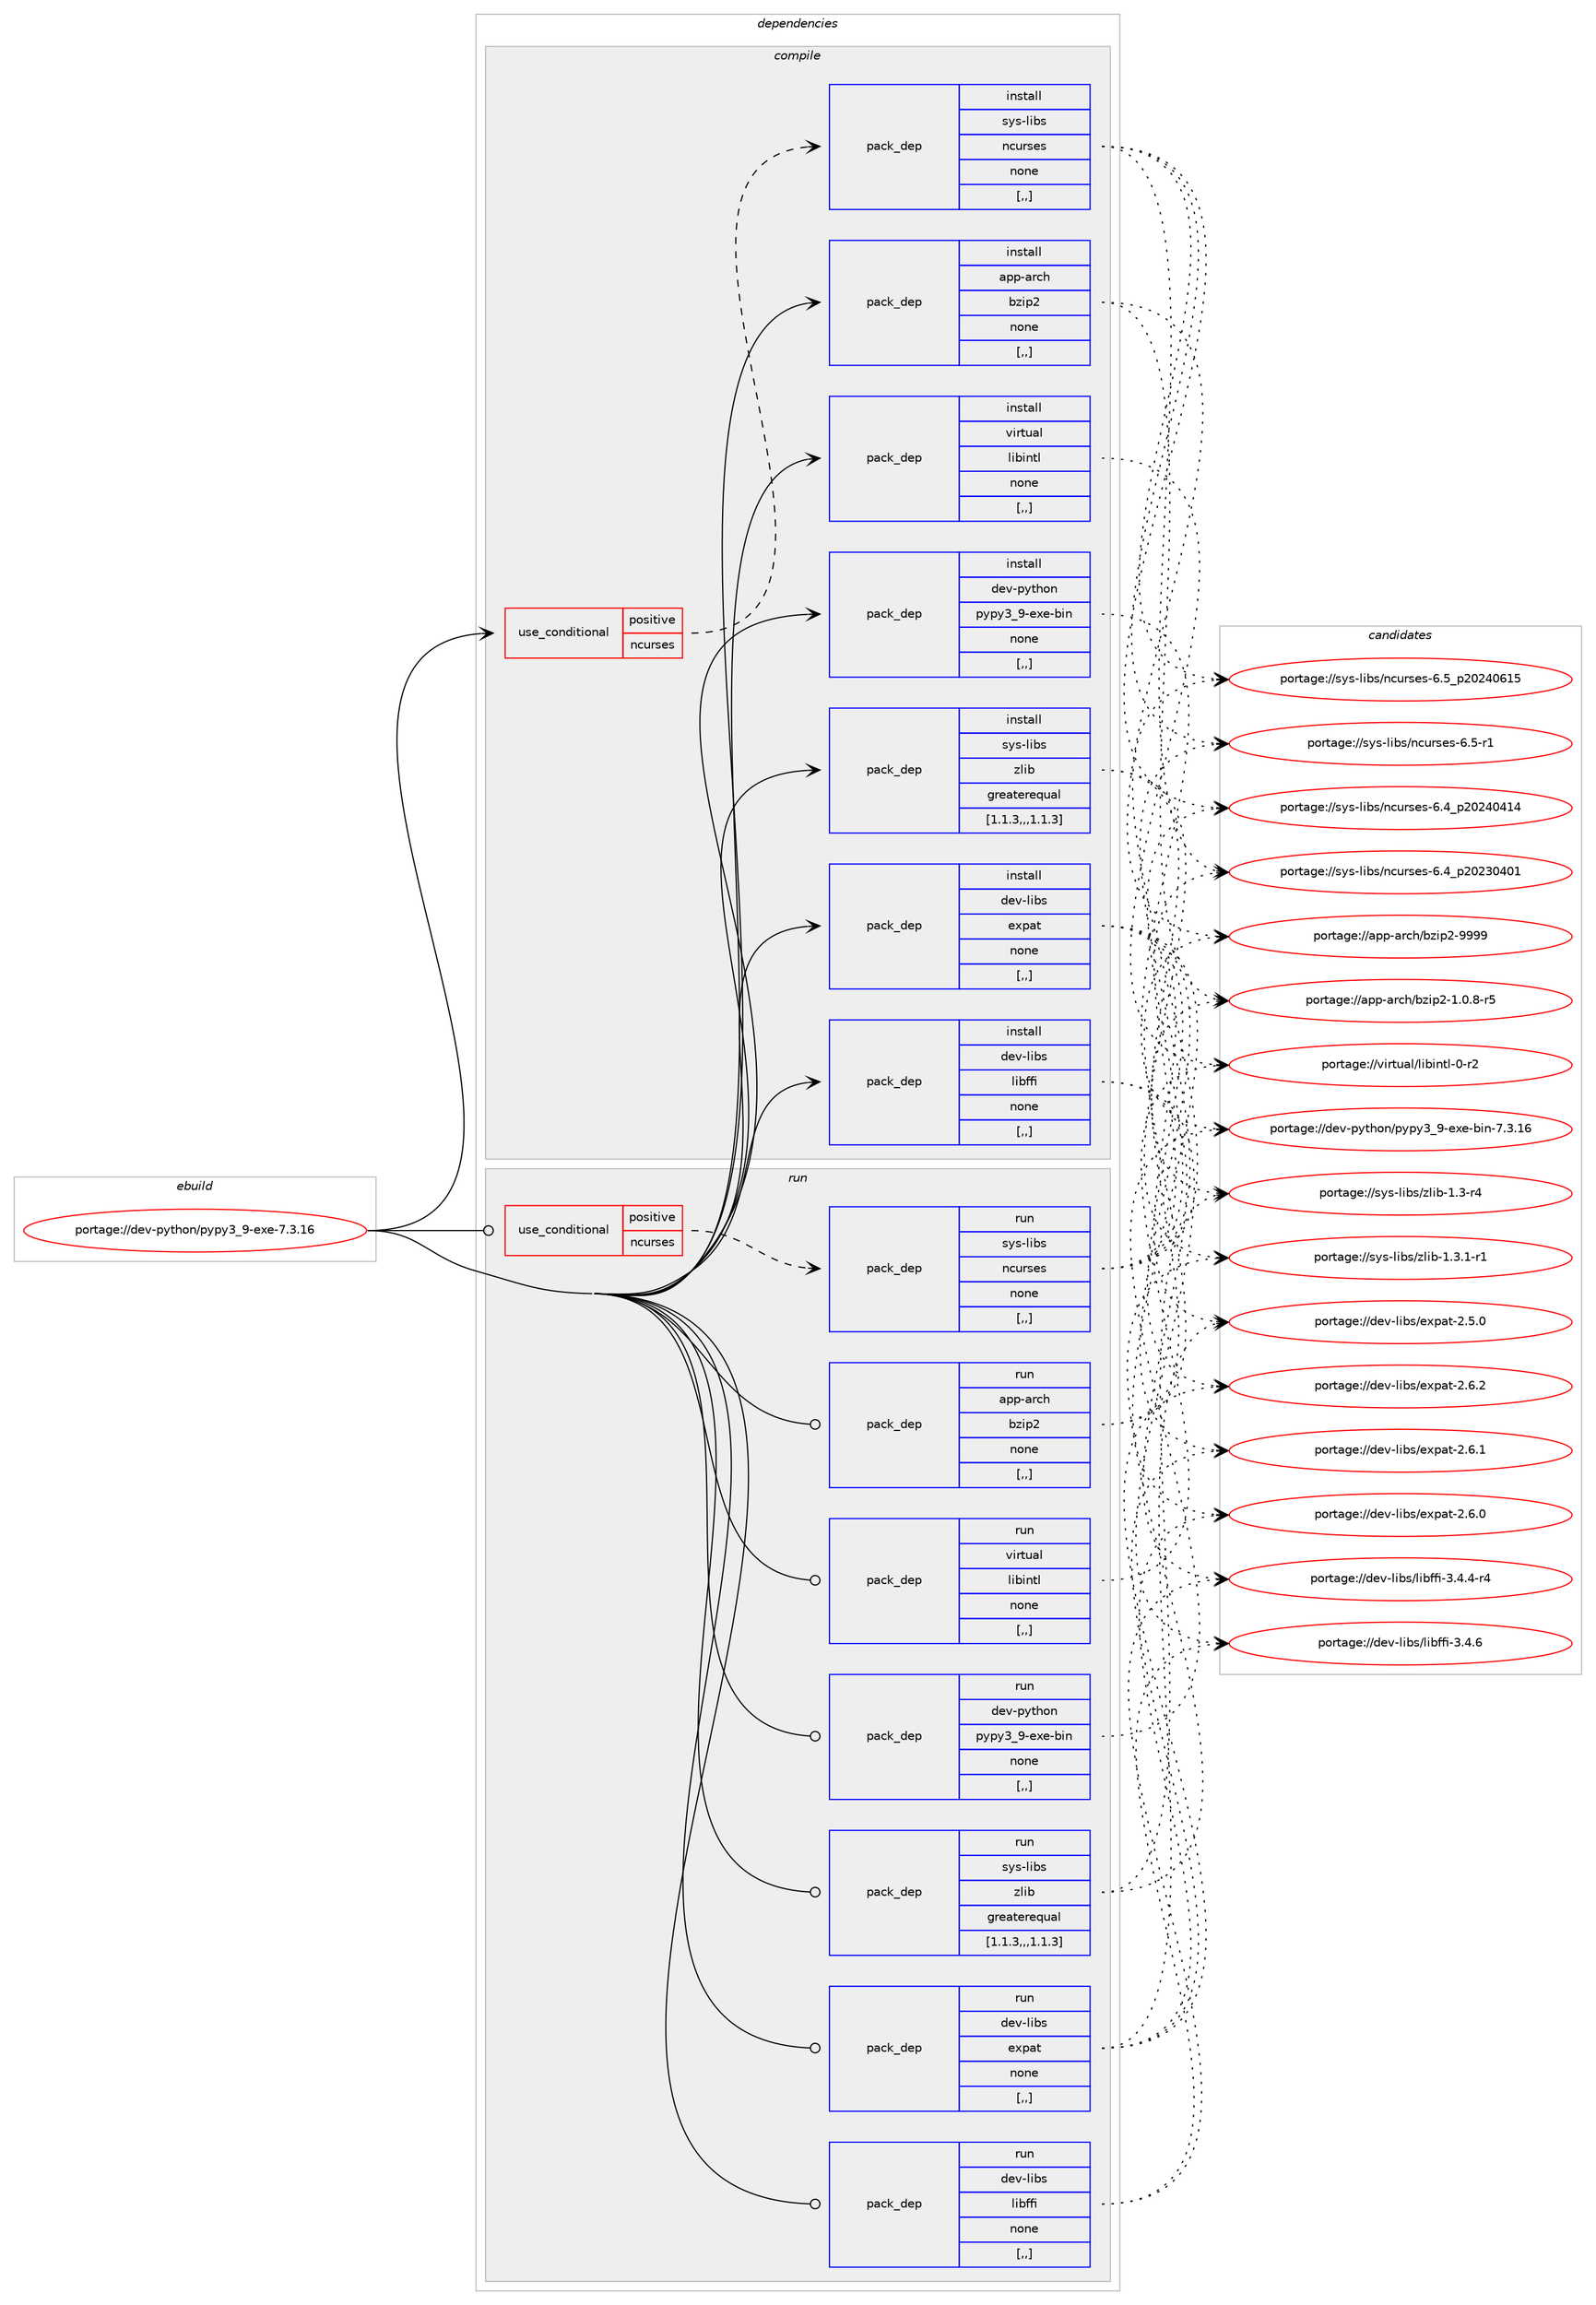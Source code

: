 digraph prolog {

# *************
# Graph options
# *************

newrank=true;
concentrate=true;
compound=true;
graph [rankdir=LR,fontname=Helvetica,fontsize=10,ranksep=1.5];#, ranksep=2.5, nodesep=0.2];
edge  [arrowhead=vee];
node  [fontname=Helvetica,fontsize=10];

# **********
# The ebuild
# **********

subgraph cluster_leftcol {
color=gray;
label=<<i>ebuild</i>>;
id [label="portage://dev-python/pypy3_9-exe-7.3.16", color=red, width=4, href="../dev-python/pypy3_9-exe-7.3.16.svg"];
}

# ****************
# The dependencies
# ****************

subgraph cluster_midcol {
color=gray;
label=<<i>dependencies</i>>;
subgraph cluster_compile {
fillcolor="#eeeeee";
style=filled;
label=<<i>compile</i>>;
subgraph cond37542 {
dependency158242 [label=<<TABLE BORDER="0" CELLBORDER="1" CELLSPACING="0" CELLPADDING="4"><TR><TD ROWSPAN="3" CELLPADDING="10">use_conditional</TD></TR><TR><TD>positive</TD></TR><TR><TD>ncurses</TD></TR></TABLE>>, shape=none, color=red];
subgraph pack119436 {
dependency158243 [label=<<TABLE BORDER="0" CELLBORDER="1" CELLSPACING="0" CELLPADDING="4" WIDTH="220"><TR><TD ROWSPAN="6" CELLPADDING="30">pack_dep</TD></TR><TR><TD WIDTH="110">install</TD></TR><TR><TD>sys-libs</TD></TR><TR><TD>ncurses</TD></TR><TR><TD>none</TD></TR><TR><TD>[,,]</TD></TR></TABLE>>, shape=none, color=blue];
}
dependency158242:e -> dependency158243:w [weight=20,style="dashed",arrowhead="vee"];
}
id:e -> dependency158242:w [weight=20,style="solid",arrowhead="vee"];
subgraph pack119437 {
dependency158244 [label=<<TABLE BORDER="0" CELLBORDER="1" CELLSPACING="0" CELLPADDING="4" WIDTH="220"><TR><TD ROWSPAN="6" CELLPADDING="30">pack_dep</TD></TR><TR><TD WIDTH="110">install</TD></TR><TR><TD>app-arch</TD></TR><TR><TD>bzip2</TD></TR><TR><TD>none</TD></TR><TR><TD>[,,]</TD></TR></TABLE>>, shape=none, color=blue];
}
id:e -> dependency158244:w [weight=20,style="solid",arrowhead="vee"];
subgraph pack119438 {
dependency158245 [label=<<TABLE BORDER="0" CELLBORDER="1" CELLSPACING="0" CELLPADDING="4" WIDTH="220"><TR><TD ROWSPAN="6" CELLPADDING="30">pack_dep</TD></TR><TR><TD WIDTH="110">install</TD></TR><TR><TD>dev-libs</TD></TR><TR><TD>expat</TD></TR><TR><TD>none</TD></TR><TR><TD>[,,]</TD></TR></TABLE>>, shape=none, color=blue];
}
id:e -> dependency158245:w [weight=20,style="solid",arrowhead="vee"];
subgraph pack119439 {
dependency158246 [label=<<TABLE BORDER="0" CELLBORDER="1" CELLSPACING="0" CELLPADDING="4" WIDTH="220"><TR><TD ROWSPAN="6" CELLPADDING="30">pack_dep</TD></TR><TR><TD WIDTH="110">install</TD></TR><TR><TD>dev-libs</TD></TR><TR><TD>libffi</TD></TR><TR><TD>none</TD></TR><TR><TD>[,,]</TD></TR></TABLE>>, shape=none, color=blue];
}
id:e -> dependency158246:w [weight=20,style="solid",arrowhead="vee"];
subgraph pack119440 {
dependency158247 [label=<<TABLE BORDER="0" CELLBORDER="1" CELLSPACING="0" CELLPADDING="4" WIDTH="220"><TR><TD ROWSPAN="6" CELLPADDING="30">pack_dep</TD></TR><TR><TD WIDTH="110">install</TD></TR><TR><TD>sys-libs</TD></TR><TR><TD>zlib</TD></TR><TR><TD>greaterequal</TD></TR><TR><TD>[1.1.3,,,1.1.3]</TD></TR></TABLE>>, shape=none, color=blue];
}
id:e -> dependency158247:w [weight=20,style="solid",arrowhead="vee"];
subgraph pack119441 {
dependency158248 [label=<<TABLE BORDER="0" CELLBORDER="1" CELLSPACING="0" CELLPADDING="4" WIDTH="220"><TR><TD ROWSPAN="6" CELLPADDING="30">pack_dep</TD></TR><TR><TD WIDTH="110">install</TD></TR><TR><TD>virtual</TD></TR><TR><TD>libintl</TD></TR><TR><TD>none</TD></TR><TR><TD>[,,]</TD></TR></TABLE>>, shape=none, color=blue];
}
id:e -> dependency158248:w [weight=20,style="solid",arrowhead="vee"];
subgraph pack119442 {
dependency158249 [label=<<TABLE BORDER="0" CELLBORDER="1" CELLSPACING="0" CELLPADDING="4" WIDTH="220"><TR><TD ROWSPAN="6" CELLPADDING="30">pack_dep</TD></TR><TR><TD WIDTH="110">install</TD></TR><TR><TD>dev-python</TD></TR><TR><TD>pypy3_9-exe-bin</TD></TR><TR><TD>none</TD></TR><TR><TD>[,,]</TD></TR></TABLE>>, shape=none, color=blue];
}
id:e -> dependency158249:w [weight=20,style="solid",arrowhead="vee"];
}
subgraph cluster_compileandrun {
fillcolor="#eeeeee";
style=filled;
label=<<i>compile and run</i>>;
}
subgraph cluster_run {
fillcolor="#eeeeee";
style=filled;
label=<<i>run</i>>;
subgraph cond37543 {
dependency158250 [label=<<TABLE BORDER="0" CELLBORDER="1" CELLSPACING="0" CELLPADDING="4"><TR><TD ROWSPAN="3" CELLPADDING="10">use_conditional</TD></TR><TR><TD>positive</TD></TR><TR><TD>ncurses</TD></TR></TABLE>>, shape=none, color=red];
subgraph pack119443 {
dependency158251 [label=<<TABLE BORDER="0" CELLBORDER="1" CELLSPACING="0" CELLPADDING="4" WIDTH="220"><TR><TD ROWSPAN="6" CELLPADDING="30">pack_dep</TD></TR><TR><TD WIDTH="110">run</TD></TR><TR><TD>sys-libs</TD></TR><TR><TD>ncurses</TD></TR><TR><TD>none</TD></TR><TR><TD>[,,]</TD></TR></TABLE>>, shape=none, color=blue];
}
dependency158250:e -> dependency158251:w [weight=20,style="dashed",arrowhead="vee"];
}
id:e -> dependency158250:w [weight=20,style="solid",arrowhead="odot"];
subgraph pack119444 {
dependency158252 [label=<<TABLE BORDER="0" CELLBORDER="1" CELLSPACING="0" CELLPADDING="4" WIDTH="220"><TR><TD ROWSPAN="6" CELLPADDING="30">pack_dep</TD></TR><TR><TD WIDTH="110">run</TD></TR><TR><TD>app-arch</TD></TR><TR><TD>bzip2</TD></TR><TR><TD>none</TD></TR><TR><TD>[,,]</TD></TR></TABLE>>, shape=none, color=blue];
}
id:e -> dependency158252:w [weight=20,style="solid",arrowhead="odot"];
subgraph pack119445 {
dependency158253 [label=<<TABLE BORDER="0" CELLBORDER="1" CELLSPACING="0" CELLPADDING="4" WIDTH="220"><TR><TD ROWSPAN="6" CELLPADDING="30">pack_dep</TD></TR><TR><TD WIDTH="110">run</TD></TR><TR><TD>dev-libs</TD></TR><TR><TD>expat</TD></TR><TR><TD>none</TD></TR><TR><TD>[,,]</TD></TR></TABLE>>, shape=none, color=blue];
}
id:e -> dependency158253:w [weight=20,style="solid",arrowhead="odot"];
subgraph pack119446 {
dependency158254 [label=<<TABLE BORDER="0" CELLBORDER="1" CELLSPACING="0" CELLPADDING="4" WIDTH="220"><TR><TD ROWSPAN="6" CELLPADDING="30">pack_dep</TD></TR><TR><TD WIDTH="110">run</TD></TR><TR><TD>dev-libs</TD></TR><TR><TD>libffi</TD></TR><TR><TD>none</TD></TR><TR><TD>[,,]</TD></TR></TABLE>>, shape=none, color=blue];
}
id:e -> dependency158254:w [weight=20,style="solid",arrowhead="odot"];
subgraph pack119447 {
dependency158255 [label=<<TABLE BORDER="0" CELLBORDER="1" CELLSPACING="0" CELLPADDING="4" WIDTH="220"><TR><TD ROWSPAN="6" CELLPADDING="30">pack_dep</TD></TR><TR><TD WIDTH="110">run</TD></TR><TR><TD>sys-libs</TD></TR><TR><TD>zlib</TD></TR><TR><TD>greaterequal</TD></TR><TR><TD>[1.1.3,,,1.1.3]</TD></TR></TABLE>>, shape=none, color=blue];
}
id:e -> dependency158255:w [weight=20,style="solid",arrowhead="odot"];
subgraph pack119448 {
dependency158256 [label=<<TABLE BORDER="0" CELLBORDER="1" CELLSPACING="0" CELLPADDING="4" WIDTH="220"><TR><TD ROWSPAN="6" CELLPADDING="30">pack_dep</TD></TR><TR><TD WIDTH="110">run</TD></TR><TR><TD>virtual</TD></TR><TR><TD>libintl</TD></TR><TR><TD>none</TD></TR><TR><TD>[,,]</TD></TR></TABLE>>, shape=none, color=blue];
}
id:e -> dependency158256:w [weight=20,style="solid",arrowhead="odot"];
subgraph pack119449 {
dependency158257 [label=<<TABLE BORDER="0" CELLBORDER="1" CELLSPACING="0" CELLPADDING="4" WIDTH="220"><TR><TD ROWSPAN="6" CELLPADDING="30">pack_dep</TD></TR><TR><TD WIDTH="110">run</TD></TR><TR><TD>dev-python</TD></TR><TR><TD>pypy3_9-exe-bin</TD></TR><TR><TD>none</TD></TR><TR><TD>[,,]</TD></TR></TABLE>>, shape=none, color=blue];
}
id:e -> dependency158257:w [weight=20,style="solid",arrowhead="odot"];
}
}

# **************
# The candidates
# **************

subgraph cluster_choices {
rank=same;
color=gray;
label=<<i>candidates</i>>;

subgraph choice119436 {
color=black;
nodesep=1;
choice1151211154510810598115471109911711411510111545544653951125048505248544953 [label="portage://sys-libs/ncurses-6.5_p20240615", color=red, width=4,href="../sys-libs/ncurses-6.5_p20240615.svg"];
choice11512111545108105981154711099117114115101115455446534511449 [label="portage://sys-libs/ncurses-6.5-r1", color=red, width=4,href="../sys-libs/ncurses-6.5-r1.svg"];
choice1151211154510810598115471109911711411510111545544652951125048505248524952 [label="portage://sys-libs/ncurses-6.4_p20240414", color=red, width=4,href="../sys-libs/ncurses-6.4_p20240414.svg"];
choice1151211154510810598115471109911711411510111545544652951125048505148524849 [label="portage://sys-libs/ncurses-6.4_p20230401", color=red, width=4,href="../sys-libs/ncurses-6.4_p20230401.svg"];
dependency158243:e -> choice1151211154510810598115471109911711411510111545544653951125048505248544953:w [style=dotted,weight="100"];
dependency158243:e -> choice11512111545108105981154711099117114115101115455446534511449:w [style=dotted,weight="100"];
dependency158243:e -> choice1151211154510810598115471109911711411510111545544652951125048505248524952:w [style=dotted,weight="100"];
dependency158243:e -> choice1151211154510810598115471109911711411510111545544652951125048505148524849:w [style=dotted,weight="100"];
}
subgraph choice119437 {
color=black;
nodesep=1;
choice971121124597114991044798122105112504557575757 [label="portage://app-arch/bzip2-9999", color=red, width=4,href="../app-arch/bzip2-9999.svg"];
choice971121124597114991044798122105112504549464846564511453 [label="portage://app-arch/bzip2-1.0.8-r5", color=red, width=4,href="../app-arch/bzip2-1.0.8-r5.svg"];
dependency158244:e -> choice971121124597114991044798122105112504557575757:w [style=dotted,weight="100"];
dependency158244:e -> choice971121124597114991044798122105112504549464846564511453:w [style=dotted,weight="100"];
}
subgraph choice119438 {
color=black;
nodesep=1;
choice10010111845108105981154710112011297116455046544650 [label="portage://dev-libs/expat-2.6.2", color=red, width=4,href="../dev-libs/expat-2.6.2.svg"];
choice10010111845108105981154710112011297116455046544649 [label="portage://dev-libs/expat-2.6.1", color=red, width=4,href="../dev-libs/expat-2.6.1.svg"];
choice10010111845108105981154710112011297116455046544648 [label="portage://dev-libs/expat-2.6.0", color=red, width=4,href="../dev-libs/expat-2.6.0.svg"];
choice10010111845108105981154710112011297116455046534648 [label="portage://dev-libs/expat-2.5.0", color=red, width=4,href="../dev-libs/expat-2.5.0.svg"];
dependency158245:e -> choice10010111845108105981154710112011297116455046544650:w [style=dotted,weight="100"];
dependency158245:e -> choice10010111845108105981154710112011297116455046544649:w [style=dotted,weight="100"];
dependency158245:e -> choice10010111845108105981154710112011297116455046544648:w [style=dotted,weight="100"];
dependency158245:e -> choice10010111845108105981154710112011297116455046534648:w [style=dotted,weight="100"];
}
subgraph choice119439 {
color=black;
nodesep=1;
choice10010111845108105981154710810598102102105455146524654 [label="portage://dev-libs/libffi-3.4.6", color=red, width=4,href="../dev-libs/libffi-3.4.6.svg"];
choice100101118451081059811547108105981021021054551465246524511452 [label="portage://dev-libs/libffi-3.4.4-r4", color=red, width=4,href="../dev-libs/libffi-3.4.4-r4.svg"];
dependency158246:e -> choice10010111845108105981154710810598102102105455146524654:w [style=dotted,weight="100"];
dependency158246:e -> choice100101118451081059811547108105981021021054551465246524511452:w [style=dotted,weight="100"];
}
subgraph choice119440 {
color=black;
nodesep=1;
choice115121115451081059811547122108105984549465146494511449 [label="portage://sys-libs/zlib-1.3.1-r1", color=red, width=4,href="../sys-libs/zlib-1.3.1-r1.svg"];
choice11512111545108105981154712210810598454946514511452 [label="portage://sys-libs/zlib-1.3-r4", color=red, width=4,href="../sys-libs/zlib-1.3-r4.svg"];
dependency158247:e -> choice115121115451081059811547122108105984549465146494511449:w [style=dotted,weight="100"];
dependency158247:e -> choice11512111545108105981154712210810598454946514511452:w [style=dotted,weight="100"];
}
subgraph choice119441 {
color=black;
nodesep=1;
choice11810511411611797108471081059810511011610845484511450 [label="portage://virtual/libintl-0-r2", color=red, width=4,href="../virtual/libintl-0-r2.svg"];
dependency158248:e -> choice11810511411611797108471081059810511011610845484511450:w [style=dotted,weight="100"];
}
subgraph choice119442 {
color=black;
nodesep=1;
choice100101118451121211161041111104711212111212151955745101120101459810511045554651464954 [label="portage://dev-python/pypy3_9-exe-bin-7.3.16", color=red, width=4,href="../dev-python/pypy3_9-exe-bin-7.3.16.svg"];
dependency158249:e -> choice100101118451121211161041111104711212111212151955745101120101459810511045554651464954:w [style=dotted,weight="100"];
}
subgraph choice119443 {
color=black;
nodesep=1;
choice1151211154510810598115471109911711411510111545544653951125048505248544953 [label="portage://sys-libs/ncurses-6.5_p20240615", color=red, width=4,href="../sys-libs/ncurses-6.5_p20240615.svg"];
choice11512111545108105981154711099117114115101115455446534511449 [label="portage://sys-libs/ncurses-6.5-r1", color=red, width=4,href="../sys-libs/ncurses-6.5-r1.svg"];
choice1151211154510810598115471109911711411510111545544652951125048505248524952 [label="portage://sys-libs/ncurses-6.4_p20240414", color=red, width=4,href="../sys-libs/ncurses-6.4_p20240414.svg"];
choice1151211154510810598115471109911711411510111545544652951125048505148524849 [label="portage://sys-libs/ncurses-6.4_p20230401", color=red, width=4,href="../sys-libs/ncurses-6.4_p20230401.svg"];
dependency158251:e -> choice1151211154510810598115471109911711411510111545544653951125048505248544953:w [style=dotted,weight="100"];
dependency158251:e -> choice11512111545108105981154711099117114115101115455446534511449:w [style=dotted,weight="100"];
dependency158251:e -> choice1151211154510810598115471109911711411510111545544652951125048505248524952:w [style=dotted,weight="100"];
dependency158251:e -> choice1151211154510810598115471109911711411510111545544652951125048505148524849:w [style=dotted,weight="100"];
}
subgraph choice119444 {
color=black;
nodesep=1;
choice971121124597114991044798122105112504557575757 [label="portage://app-arch/bzip2-9999", color=red, width=4,href="../app-arch/bzip2-9999.svg"];
choice971121124597114991044798122105112504549464846564511453 [label="portage://app-arch/bzip2-1.0.8-r5", color=red, width=4,href="../app-arch/bzip2-1.0.8-r5.svg"];
dependency158252:e -> choice971121124597114991044798122105112504557575757:w [style=dotted,weight="100"];
dependency158252:e -> choice971121124597114991044798122105112504549464846564511453:w [style=dotted,weight="100"];
}
subgraph choice119445 {
color=black;
nodesep=1;
choice10010111845108105981154710112011297116455046544650 [label="portage://dev-libs/expat-2.6.2", color=red, width=4,href="../dev-libs/expat-2.6.2.svg"];
choice10010111845108105981154710112011297116455046544649 [label="portage://dev-libs/expat-2.6.1", color=red, width=4,href="../dev-libs/expat-2.6.1.svg"];
choice10010111845108105981154710112011297116455046544648 [label="portage://dev-libs/expat-2.6.0", color=red, width=4,href="../dev-libs/expat-2.6.0.svg"];
choice10010111845108105981154710112011297116455046534648 [label="portage://dev-libs/expat-2.5.0", color=red, width=4,href="../dev-libs/expat-2.5.0.svg"];
dependency158253:e -> choice10010111845108105981154710112011297116455046544650:w [style=dotted,weight="100"];
dependency158253:e -> choice10010111845108105981154710112011297116455046544649:w [style=dotted,weight="100"];
dependency158253:e -> choice10010111845108105981154710112011297116455046544648:w [style=dotted,weight="100"];
dependency158253:e -> choice10010111845108105981154710112011297116455046534648:w [style=dotted,weight="100"];
}
subgraph choice119446 {
color=black;
nodesep=1;
choice10010111845108105981154710810598102102105455146524654 [label="portage://dev-libs/libffi-3.4.6", color=red, width=4,href="../dev-libs/libffi-3.4.6.svg"];
choice100101118451081059811547108105981021021054551465246524511452 [label="portage://dev-libs/libffi-3.4.4-r4", color=red, width=4,href="../dev-libs/libffi-3.4.4-r4.svg"];
dependency158254:e -> choice10010111845108105981154710810598102102105455146524654:w [style=dotted,weight="100"];
dependency158254:e -> choice100101118451081059811547108105981021021054551465246524511452:w [style=dotted,weight="100"];
}
subgraph choice119447 {
color=black;
nodesep=1;
choice115121115451081059811547122108105984549465146494511449 [label="portage://sys-libs/zlib-1.3.1-r1", color=red, width=4,href="../sys-libs/zlib-1.3.1-r1.svg"];
choice11512111545108105981154712210810598454946514511452 [label="portage://sys-libs/zlib-1.3-r4", color=red, width=4,href="../sys-libs/zlib-1.3-r4.svg"];
dependency158255:e -> choice115121115451081059811547122108105984549465146494511449:w [style=dotted,weight="100"];
dependency158255:e -> choice11512111545108105981154712210810598454946514511452:w [style=dotted,weight="100"];
}
subgraph choice119448 {
color=black;
nodesep=1;
choice11810511411611797108471081059810511011610845484511450 [label="portage://virtual/libintl-0-r2", color=red, width=4,href="../virtual/libintl-0-r2.svg"];
dependency158256:e -> choice11810511411611797108471081059810511011610845484511450:w [style=dotted,weight="100"];
}
subgraph choice119449 {
color=black;
nodesep=1;
choice100101118451121211161041111104711212111212151955745101120101459810511045554651464954 [label="portage://dev-python/pypy3_9-exe-bin-7.3.16", color=red, width=4,href="../dev-python/pypy3_9-exe-bin-7.3.16.svg"];
dependency158257:e -> choice100101118451121211161041111104711212111212151955745101120101459810511045554651464954:w [style=dotted,weight="100"];
}
}

}
